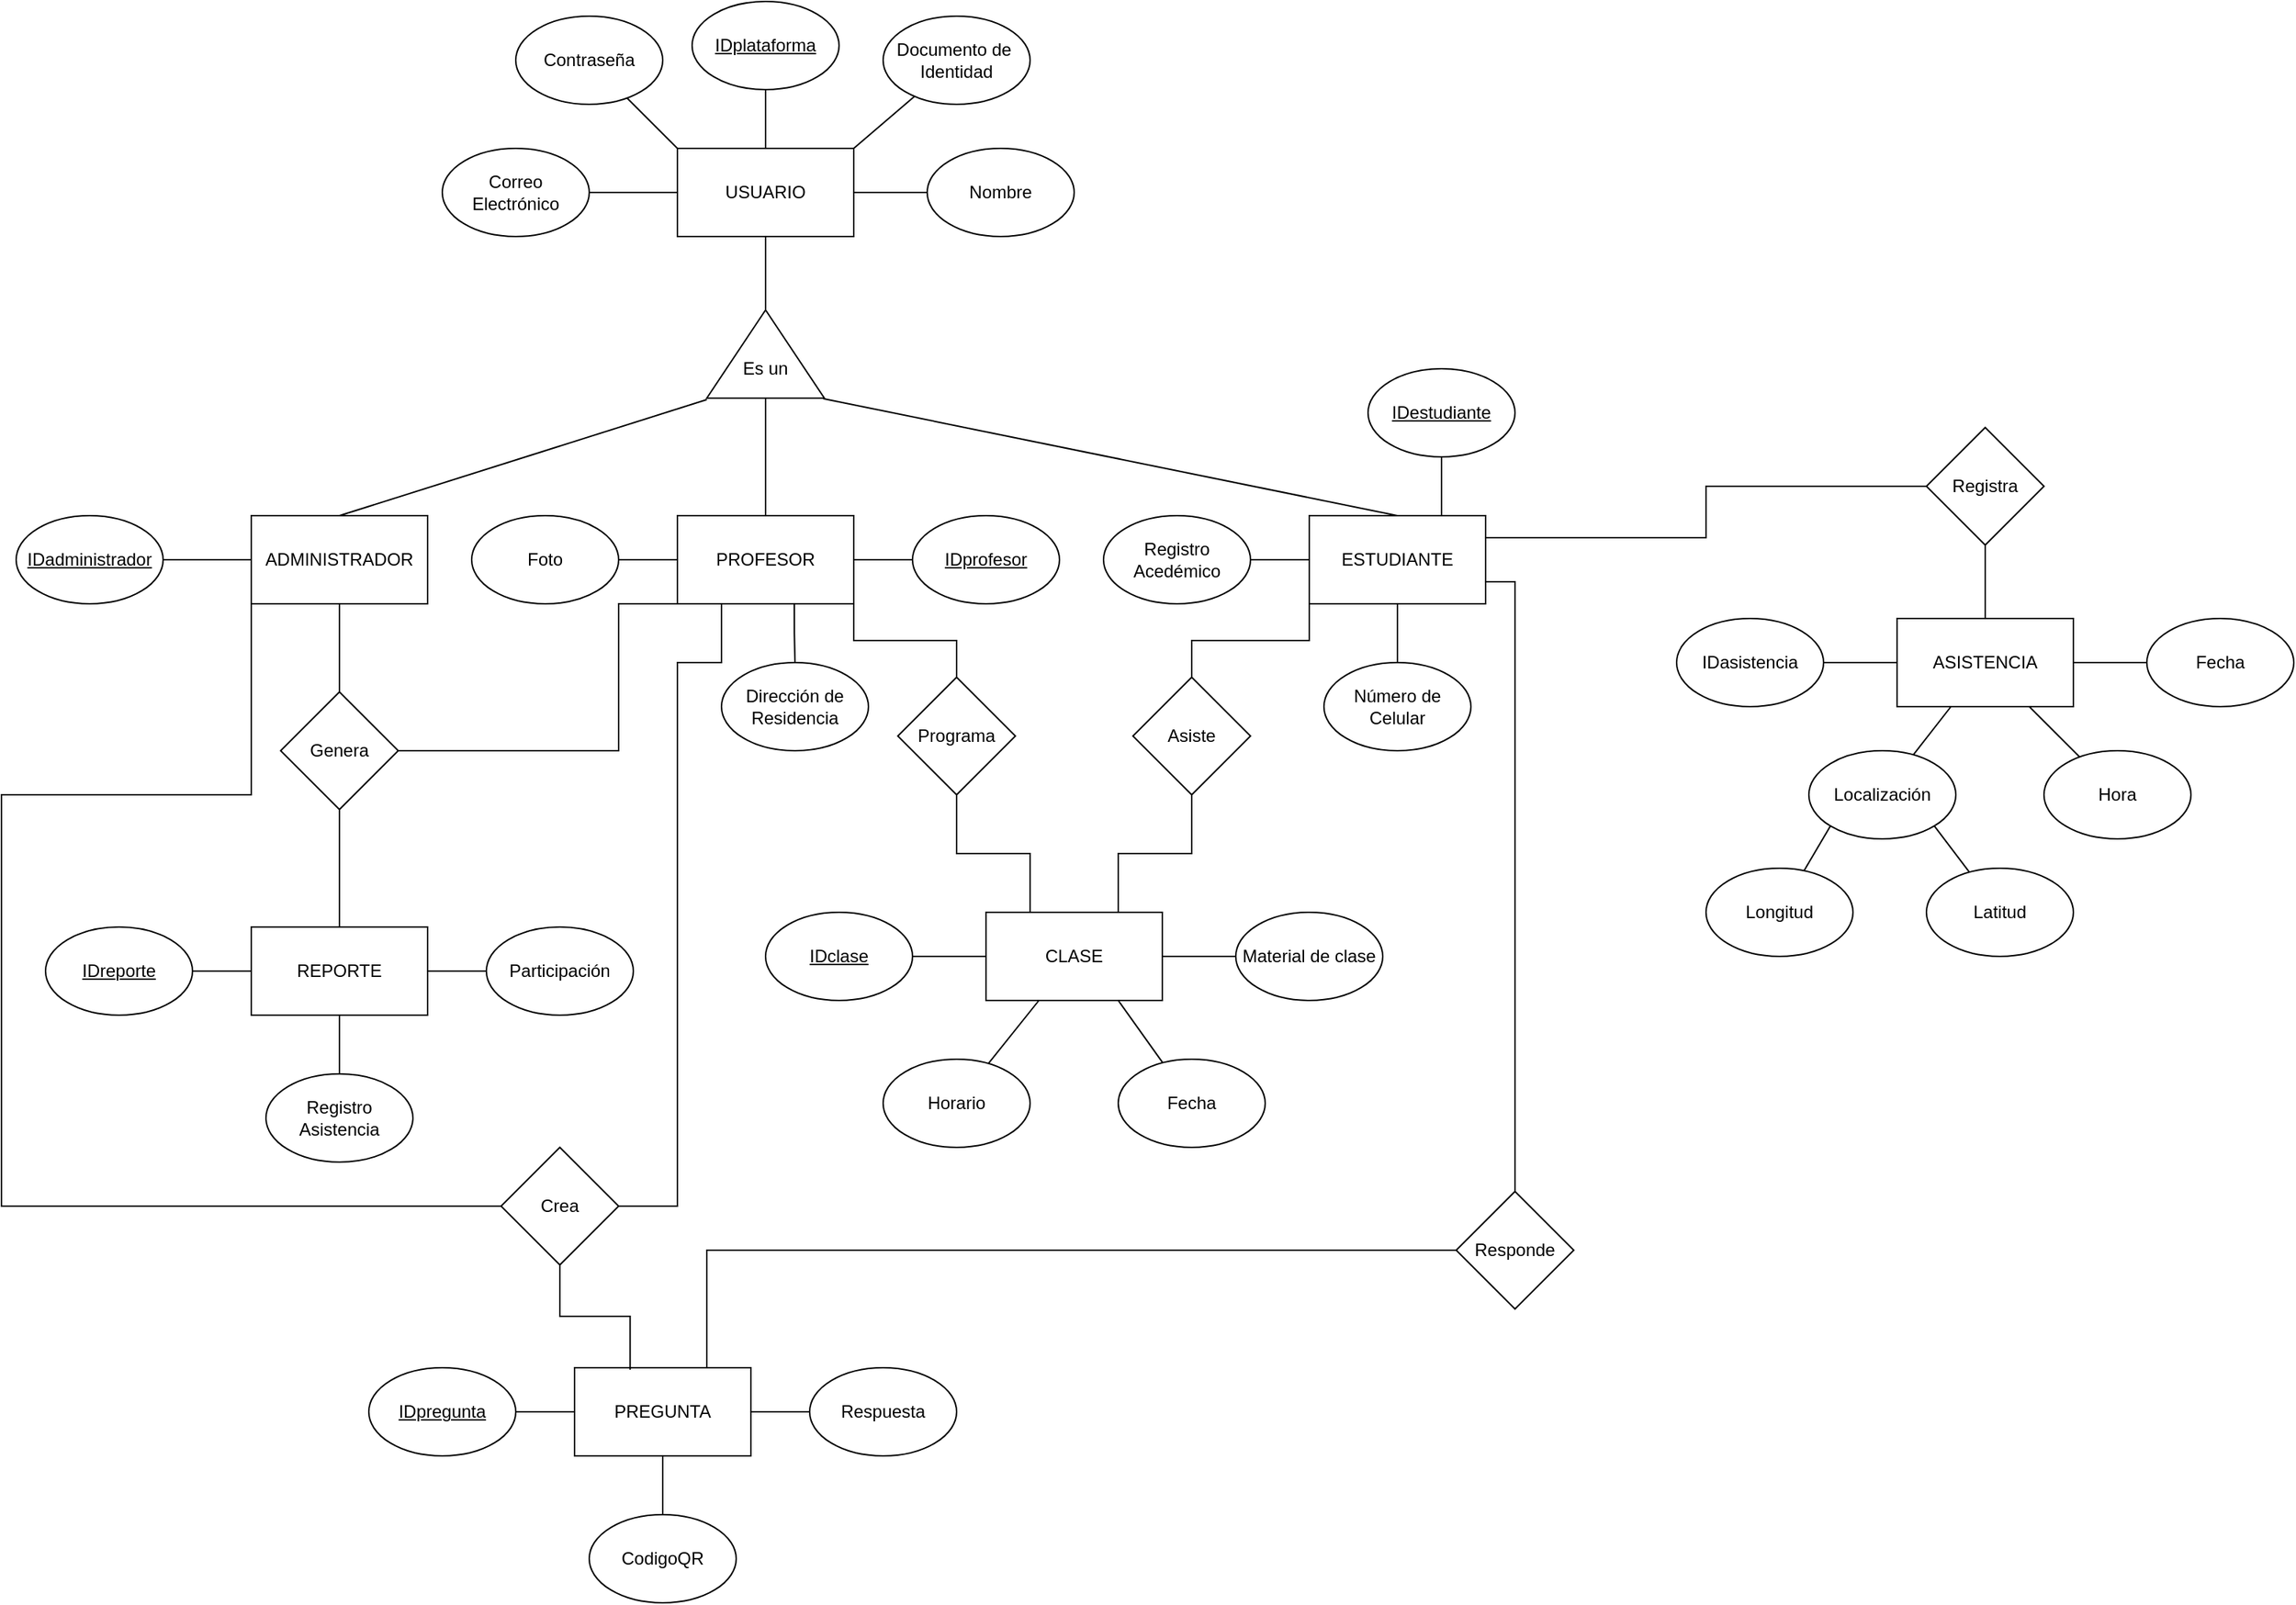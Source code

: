 <mxfile version="24.8.3">
  <diagram name="Página-1" id="SKr4JnAI6dUfP8ET-OXA">
    <mxGraphModel dx="1956" dy="931" grid="1" gridSize="10" guides="1" tooltips="1" connect="1" arrows="1" fold="1" page="1" pageScale="1" pageWidth="1920" pageHeight="1200" math="0" shadow="0">
      <root>
        <mxCell id="0" />
        <mxCell id="1" parent="0" />
        <mxCell id="InTDDSVPD--su6Mw10KX-32" value="" style="edgeStyle=orthogonalEdgeStyle;rounded=0;orthogonalLoop=1;jettySize=auto;html=1;endArrow=none;endFill=0;" edge="1" parent="1" source="InTDDSVPD--su6Mw10KX-1" target="InTDDSVPD--su6Mw10KX-16">
          <mxGeometry relative="1" as="geometry" />
        </mxCell>
        <mxCell id="InTDDSVPD--su6Mw10KX-33" value="" style="edgeStyle=orthogonalEdgeStyle;rounded=0;orthogonalLoop=1;jettySize=auto;html=1;endArrow=none;endFill=0;" edge="1" parent="1" source="InTDDSVPD--su6Mw10KX-1" target="InTDDSVPD--su6Mw10KX-14">
          <mxGeometry relative="1" as="geometry" />
        </mxCell>
        <mxCell id="InTDDSVPD--su6Mw10KX-86" value="" style="rounded=0;orthogonalLoop=1;jettySize=auto;html=1;endArrow=none;endFill=0;" edge="1" parent="1" source="InTDDSVPD--su6Mw10KX-1" target="InTDDSVPD--su6Mw10KX-77">
          <mxGeometry relative="1" as="geometry" />
        </mxCell>
        <mxCell id="InTDDSVPD--su6Mw10KX-1" value="USUARIO" style="rounded=0;whiteSpace=wrap;html=1;" vertex="1" parent="1">
          <mxGeometry x="770" y="120" width="120" height="60" as="geometry" />
        </mxCell>
        <mxCell id="InTDDSVPD--su6Mw10KX-38" value="" style="rounded=0;orthogonalLoop=1;jettySize=auto;html=1;endArrow=none;endFill=0;exitX=0.75;exitY=0;exitDx=0;exitDy=0;" edge="1" parent="1" source="InTDDSVPD--su6Mw10KX-2" target="InTDDSVPD--su6Mw10KX-17">
          <mxGeometry relative="1" as="geometry" />
        </mxCell>
        <mxCell id="InTDDSVPD--su6Mw10KX-40" value="" style="rounded=0;orthogonalLoop=1;jettySize=auto;html=1;endArrow=none;endFill=0;" edge="1" parent="1" source="InTDDSVPD--su6Mw10KX-2" target="InTDDSVPD--su6Mw10KX-22">
          <mxGeometry relative="1" as="geometry" />
        </mxCell>
        <mxCell id="InTDDSVPD--su6Mw10KX-2" value="ESTUDIANTE" style="rounded=0;whiteSpace=wrap;html=1;" vertex="1" parent="1">
          <mxGeometry x="1200" y="370" width="120" height="60" as="geometry" />
        </mxCell>
        <mxCell id="InTDDSVPD--su6Mw10KX-29" value="" style="edgeStyle=orthogonalEdgeStyle;rounded=0;orthogonalLoop=1;jettySize=auto;html=1;endArrow=none;endFill=0;" edge="1" parent="1" source="InTDDSVPD--su6Mw10KX-3" target="InTDDSVPD--su6Mw10KX-21">
          <mxGeometry relative="1" as="geometry" />
        </mxCell>
        <mxCell id="InTDDSVPD--su6Mw10KX-30" value="" style="edgeStyle=orthogonalEdgeStyle;rounded=0;orthogonalLoop=1;jettySize=auto;html=1;endArrow=none;endFill=0;" edge="1" parent="1" source="InTDDSVPD--su6Mw10KX-3" target="InTDDSVPD--su6Mw10KX-18">
          <mxGeometry relative="1" as="geometry" />
        </mxCell>
        <mxCell id="InTDDSVPD--su6Mw10KX-31" value="" style="edgeStyle=orthogonalEdgeStyle;rounded=0;orthogonalLoop=1;jettySize=auto;html=1;endArrow=none;endFill=0;exitX=0.663;exitY=0.964;exitDx=0;exitDy=0;exitPerimeter=0;" edge="1" parent="1" source="InTDDSVPD--su6Mw10KX-3" target="InTDDSVPD--su6Mw10KX-20">
          <mxGeometry relative="1" as="geometry" />
        </mxCell>
        <mxCell id="InTDDSVPD--su6Mw10KX-3" value="PROFESOR" style="rounded=0;whiteSpace=wrap;html=1;" vertex="1" parent="1">
          <mxGeometry x="770" y="370" width="120" height="60" as="geometry" />
        </mxCell>
        <mxCell id="InTDDSVPD--su6Mw10KX-28" style="edgeStyle=orthogonalEdgeStyle;rounded=0;orthogonalLoop=1;jettySize=auto;html=1;entryX=1;entryY=0.5;entryDx=0;entryDy=0;endArrow=none;endFill=0;" edge="1" parent="1" source="InTDDSVPD--su6Mw10KX-4" target="InTDDSVPD--su6Mw10KX-19">
          <mxGeometry relative="1" as="geometry" />
        </mxCell>
        <mxCell id="InTDDSVPD--su6Mw10KX-4" value="ADMINISTRADOR" style="rounded=0;whiteSpace=wrap;html=1;" vertex="1" parent="1">
          <mxGeometry x="480" y="370" width="120" height="60" as="geometry" />
        </mxCell>
        <mxCell id="InTDDSVPD--su6Mw10KX-46" value="" style="rounded=0;orthogonalLoop=1;jettySize=auto;html=1;endArrow=none;endFill=0;" edge="1" parent="1" source="InTDDSVPD--su6Mw10KX-5" target="InTDDSVPD--su6Mw10KX-41">
          <mxGeometry relative="1" as="geometry" />
        </mxCell>
        <mxCell id="InTDDSVPD--su6Mw10KX-5" value="CLASE" style="rounded=0;whiteSpace=wrap;html=1;" vertex="1" parent="1">
          <mxGeometry x="980" y="640" width="120" height="60" as="geometry" />
        </mxCell>
        <mxCell id="InTDDSVPD--su6Mw10KX-57" value="" style="rounded=0;orthogonalLoop=1;jettySize=auto;html=1;endArrow=none;endFill=0;" edge="1" parent="1" source="InTDDSVPD--su6Mw10KX-6" target="InTDDSVPD--su6Mw10KX-56">
          <mxGeometry relative="1" as="geometry" />
        </mxCell>
        <mxCell id="InTDDSVPD--su6Mw10KX-60" value="" style="rounded=0;orthogonalLoop=1;jettySize=auto;html=1;endArrow=none;endFill=0;" edge="1" parent="1" source="InTDDSVPD--su6Mw10KX-6" target="InTDDSVPD--su6Mw10KX-51">
          <mxGeometry relative="1" as="geometry" />
        </mxCell>
        <mxCell id="InTDDSVPD--su6Mw10KX-6" value="ASISTENCIA" style="rounded=0;whiteSpace=wrap;html=1;" vertex="1" parent="1">
          <mxGeometry x="1600" y="440" width="120" height="60" as="geometry" />
        </mxCell>
        <mxCell id="InTDDSVPD--su6Mw10KX-7" value="PREGUNTA" style="rounded=0;whiteSpace=wrap;html=1;" vertex="1" parent="1">
          <mxGeometry x="700" y="950" width="120" height="60" as="geometry" />
        </mxCell>
        <mxCell id="InTDDSVPD--su6Mw10KX-8" value="REPORTE" style="rounded=0;whiteSpace=wrap;html=1;" vertex="1" parent="1">
          <mxGeometry x="480" y="650" width="120" height="60" as="geometry" />
        </mxCell>
        <mxCell id="InTDDSVPD--su6Mw10KX-35" value="" style="rounded=0;orthogonalLoop=1;jettySize=auto;html=1;entryX=1;entryY=0;entryDx=0;entryDy=0;endArrow=none;endFill=0;" edge="1" parent="1" source="InTDDSVPD--su6Mw10KX-11" target="InTDDSVPD--su6Mw10KX-1">
          <mxGeometry relative="1" as="geometry" />
        </mxCell>
        <mxCell id="InTDDSVPD--su6Mw10KX-11" value="Documento de&amp;nbsp;&lt;div&gt;Identidad&lt;/div&gt;" style="ellipse;whiteSpace=wrap;html=1;" vertex="1" parent="1">
          <mxGeometry x="910" y="30" width="100" height="60" as="geometry" />
        </mxCell>
        <mxCell id="InTDDSVPD--su6Mw10KX-34" value="" style="rounded=0;orthogonalLoop=1;jettySize=auto;html=1;entryX=0;entryY=0;entryDx=0;entryDy=0;endArrow=none;endFill=0;" edge="1" parent="1" source="InTDDSVPD--su6Mw10KX-13" target="InTDDSVPD--su6Mw10KX-1">
          <mxGeometry relative="1" as="geometry" />
        </mxCell>
        <mxCell id="InTDDSVPD--su6Mw10KX-13" value="Contraseña" style="ellipse;whiteSpace=wrap;html=1;" vertex="1" parent="1">
          <mxGeometry x="660" y="30" width="100" height="60" as="geometry" />
        </mxCell>
        <mxCell id="InTDDSVPD--su6Mw10KX-14" value="Correo Electrónico" style="ellipse;whiteSpace=wrap;html=1;" vertex="1" parent="1">
          <mxGeometry x="610" y="120" width="100" height="60" as="geometry" />
        </mxCell>
        <mxCell id="InTDDSVPD--su6Mw10KX-36" value="" style="rounded=0;orthogonalLoop=1;jettySize=auto;html=1;endArrow=none;endFill=0;" edge="1" parent="1" source="InTDDSVPD--su6Mw10KX-15" target="InTDDSVPD--su6Mw10KX-1">
          <mxGeometry relative="1" as="geometry" />
        </mxCell>
        <mxCell id="InTDDSVPD--su6Mw10KX-15" value="Nombre" style="ellipse;whiteSpace=wrap;html=1;" vertex="1" parent="1">
          <mxGeometry x="940" y="120" width="100" height="60" as="geometry" />
        </mxCell>
        <mxCell id="InTDDSVPD--su6Mw10KX-16" value="&lt;u&gt;IDplataforma&lt;/u&gt;" style="ellipse;whiteSpace=wrap;html=1;" vertex="1" parent="1">
          <mxGeometry x="780" y="20" width="100" height="60" as="geometry" />
        </mxCell>
        <mxCell id="InTDDSVPD--su6Mw10KX-17" value="&lt;u&gt;IDestudiante&lt;/u&gt;" style="ellipse;whiteSpace=wrap;html=1;" vertex="1" parent="1">
          <mxGeometry x="1240" y="270" width="100" height="60" as="geometry" />
        </mxCell>
        <mxCell id="InTDDSVPD--su6Mw10KX-18" value="&lt;u&gt;IDprofesor&lt;/u&gt;" style="ellipse;whiteSpace=wrap;html=1;" vertex="1" parent="1">
          <mxGeometry x="930" y="370" width="100" height="60" as="geometry" />
        </mxCell>
        <mxCell id="InTDDSVPD--su6Mw10KX-19" value="&lt;u&gt;IDadministrador&lt;/u&gt;" style="ellipse;whiteSpace=wrap;html=1;" vertex="1" parent="1">
          <mxGeometry x="320" y="370" width="100" height="60" as="geometry" />
        </mxCell>
        <mxCell id="InTDDSVPD--su6Mw10KX-20" value="Dirección de Residencia" style="ellipse;whiteSpace=wrap;html=1;" vertex="1" parent="1">
          <mxGeometry x="800" y="470" width="100" height="60" as="geometry" />
        </mxCell>
        <mxCell id="InTDDSVPD--su6Mw10KX-21" value="Foto" style="ellipse;whiteSpace=wrap;html=1;" vertex="1" parent="1">
          <mxGeometry x="630" y="370" width="100" height="60" as="geometry" />
        </mxCell>
        <mxCell id="InTDDSVPD--su6Mw10KX-22" value="Número de Celular" style="ellipse;whiteSpace=wrap;html=1;" vertex="1" parent="1">
          <mxGeometry x="1210" y="470" width="100" height="60" as="geometry" />
        </mxCell>
        <mxCell id="InTDDSVPD--su6Mw10KX-37" value="" style="rounded=0;orthogonalLoop=1;jettySize=auto;html=1;endArrow=none;endFill=0;" edge="1" parent="1" source="InTDDSVPD--su6Mw10KX-23" target="InTDDSVPD--su6Mw10KX-2">
          <mxGeometry relative="1" as="geometry" />
        </mxCell>
        <mxCell id="InTDDSVPD--su6Mw10KX-23" value="Registro Acedémico" style="ellipse;whiteSpace=wrap;html=1;" vertex="1" parent="1">
          <mxGeometry x="1060" y="370" width="100" height="60" as="geometry" />
        </mxCell>
        <mxCell id="InTDDSVPD--su6Mw10KX-41" value="&lt;u&gt;IDclase&lt;/u&gt;" style="ellipse;whiteSpace=wrap;html=1;" vertex="1" parent="1">
          <mxGeometry x="830" y="640" width="100" height="60" as="geometry" />
        </mxCell>
        <mxCell id="InTDDSVPD--su6Mw10KX-50" value="" style="rounded=0;orthogonalLoop=1;jettySize=auto;html=1;entryX=0.75;entryY=1;entryDx=0;entryDy=0;endArrow=none;endFill=0;" edge="1" parent="1" source="InTDDSVPD--su6Mw10KX-42" target="InTDDSVPD--su6Mw10KX-5">
          <mxGeometry relative="1" as="geometry" />
        </mxCell>
        <mxCell id="InTDDSVPD--su6Mw10KX-42" value="Fecha" style="ellipse;whiteSpace=wrap;html=1;" vertex="1" parent="1">
          <mxGeometry x="1070" y="740" width="100" height="60" as="geometry" />
        </mxCell>
        <mxCell id="InTDDSVPD--su6Mw10KX-49" value="" style="rounded=0;orthogonalLoop=1;jettySize=auto;html=1;endArrow=none;endFill=0;" edge="1" parent="1" source="InTDDSVPD--su6Mw10KX-43" target="InTDDSVPD--su6Mw10KX-5">
          <mxGeometry relative="1" as="geometry" />
        </mxCell>
        <mxCell id="InTDDSVPD--su6Mw10KX-43" value="Horario" style="ellipse;whiteSpace=wrap;html=1;" vertex="1" parent="1">
          <mxGeometry x="910" y="740" width="100" height="60" as="geometry" />
        </mxCell>
        <mxCell id="InTDDSVPD--su6Mw10KX-48" value="" style="rounded=0;orthogonalLoop=1;jettySize=auto;html=1;endArrow=none;endFill=0;" edge="1" parent="1" source="InTDDSVPD--su6Mw10KX-45" target="InTDDSVPD--su6Mw10KX-5">
          <mxGeometry relative="1" as="geometry" />
        </mxCell>
        <mxCell id="InTDDSVPD--su6Mw10KX-45" value="Material de clase" style="ellipse;whiteSpace=wrap;html=1;" vertex="1" parent="1">
          <mxGeometry x="1150" y="640" width="100" height="60" as="geometry" />
        </mxCell>
        <mxCell id="InTDDSVPD--su6Mw10KX-51" value="Fecha" style="ellipse;whiteSpace=wrap;html=1;" vertex="1" parent="1">
          <mxGeometry x="1770" y="440" width="100" height="60" as="geometry" />
        </mxCell>
        <mxCell id="InTDDSVPD--su6Mw10KX-62" value="" style="rounded=0;orthogonalLoop=1;jettySize=auto;html=1;entryX=0.75;entryY=1;entryDx=0;entryDy=0;endArrow=none;endFill=0;" edge="1" parent="1" source="InTDDSVPD--su6Mw10KX-52" target="InTDDSVPD--su6Mw10KX-6">
          <mxGeometry relative="1" as="geometry" />
        </mxCell>
        <mxCell id="InTDDSVPD--su6Mw10KX-52" value="Hora" style="ellipse;whiteSpace=wrap;html=1;" vertex="1" parent="1">
          <mxGeometry x="1700" y="530" width="100" height="60" as="geometry" />
        </mxCell>
        <mxCell id="InTDDSVPD--su6Mw10KX-61" value="" style="rounded=0;orthogonalLoop=1;jettySize=auto;html=1;endArrow=none;endFill=0;" edge="1" parent="1" source="InTDDSVPD--su6Mw10KX-53" target="InTDDSVPD--su6Mw10KX-6">
          <mxGeometry relative="1" as="geometry" />
        </mxCell>
        <mxCell id="InTDDSVPD--su6Mw10KX-53" value="Localización" style="ellipse;whiteSpace=wrap;html=1;" vertex="1" parent="1">
          <mxGeometry x="1540" y="530" width="100" height="60" as="geometry" />
        </mxCell>
        <mxCell id="InTDDSVPD--su6Mw10KX-64" value="" style="rounded=0;orthogonalLoop=1;jettySize=auto;html=1;entryX=0;entryY=1;entryDx=0;entryDy=0;endArrow=none;endFill=0;" edge="1" parent="1" source="InTDDSVPD--su6Mw10KX-54" target="InTDDSVPD--su6Mw10KX-53">
          <mxGeometry relative="1" as="geometry" />
        </mxCell>
        <mxCell id="InTDDSVPD--su6Mw10KX-54" value="Longitud" style="ellipse;whiteSpace=wrap;html=1;" vertex="1" parent="1">
          <mxGeometry x="1470" y="610" width="100" height="60" as="geometry" />
        </mxCell>
        <mxCell id="InTDDSVPD--su6Mw10KX-63" value="" style="rounded=0;orthogonalLoop=1;jettySize=auto;html=1;endArrow=none;endFill=0;entryX=1;entryY=1;entryDx=0;entryDy=0;" edge="1" parent="1" source="InTDDSVPD--su6Mw10KX-55" target="InTDDSVPD--su6Mw10KX-53">
          <mxGeometry relative="1" as="geometry" />
        </mxCell>
        <mxCell id="InTDDSVPD--su6Mw10KX-55" value="Latitud" style="ellipse;whiteSpace=wrap;html=1;" vertex="1" parent="1">
          <mxGeometry x="1620" y="610" width="100" height="60" as="geometry" />
        </mxCell>
        <mxCell id="InTDDSVPD--su6Mw10KX-56" value="IDasistencia" style="ellipse;whiteSpace=wrap;html=1;" vertex="1" parent="1">
          <mxGeometry x="1450" y="440" width="100" height="60" as="geometry" />
        </mxCell>
        <mxCell id="InTDDSVPD--su6Mw10KX-72" value="" style="rounded=0;orthogonalLoop=1;jettySize=auto;html=1;endArrow=none;endFill=0;" edge="1" parent="1" source="InTDDSVPD--su6Mw10KX-65" target="InTDDSVPD--su6Mw10KX-7">
          <mxGeometry relative="1" as="geometry" />
        </mxCell>
        <mxCell id="InTDDSVPD--su6Mw10KX-65" value="Respuesta" style="ellipse;whiteSpace=wrap;html=1;" vertex="1" parent="1">
          <mxGeometry x="860" y="950" width="100" height="60" as="geometry" />
        </mxCell>
        <mxCell id="InTDDSVPD--su6Mw10KX-73" value="" style="rounded=0;orthogonalLoop=1;jettySize=auto;html=1;endArrow=none;endFill=0;" edge="1" parent="1" source="InTDDSVPD--su6Mw10KX-66" target="InTDDSVPD--su6Mw10KX-7">
          <mxGeometry relative="1" as="geometry" />
        </mxCell>
        <mxCell id="InTDDSVPD--su6Mw10KX-66" value="CodigoQR" style="ellipse;whiteSpace=wrap;html=1;" vertex="1" parent="1">
          <mxGeometry x="710" y="1050" width="100" height="60" as="geometry" />
        </mxCell>
        <mxCell id="InTDDSVPD--su6Mw10KX-71" value="" style="rounded=0;orthogonalLoop=1;jettySize=auto;html=1;endArrow=none;endFill=0;" edge="1" parent="1" source="InTDDSVPD--su6Mw10KX-67" target="InTDDSVPD--su6Mw10KX-7">
          <mxGeometry relative="1" as="geometry" />
        </mxCell>
        <mxCell id="InTDDSVPD--su6Mw10KX-67" value="&lt;u&gt;IDpregunta&lt;/u&gt;" style="ellipse;whiteSpace=wrap;html=1;" vertex="1" parent="1">
          <mxGeometry x="560" y="950" width="100" height="60" as="geometry" />
        </mxCell>
        <mxCell id="InTDDSVPD--su6Mw10KX-75" value="" style="edgeStyle=orthogonalEdgeStyle;rounded=0;orthogonalLoop=1;jettySize=auto;html=1;endArrow=none;endFill=0;" edge="1" parent="1" source="InTDDSVPD--su6Mw10KX-68" target="InTDDSVPD--su6Mw10KX-8">
          <mxGeometry relative="1" as="geometry" />
        </mxCell>
        <mxCell id="InTDDSVPD--su6Mw10KX-68" value="Participación" style="ellipse;whiteSpace=wrap;html=1;" vertex="1" parent="1">
          <mxGeometry x="640" y="650" width="100" height="60" as="geometry" />
        </mxCell>
        <mxCell id="InTDDSVPD--su6Mw10KX-76" value="" style="rounded=0;orthogonalLoop=1;jettySize=auto;html=1;endArrow=none;endFill=0;" edge="1" parent="1" source="InTDDSVPD--su6Mw10KX-69" target="InTDDSVPD--su6Mw10KX-8">
          <mxGeometry relative="1" as="geometry" />
        </mxCell>
        <mxCell id="InTDDSVPD--su6Mw10KX-69" value="Registro&lt;div&gt;Asistencia&lt;/div&gt;" style="ellipse;whiteSpace=wrap;html=1;" vertex="1" parent="1">
          <mxGeometry x="490" y="750" width="100" height="60" as="geometry" />
        </mxCell>
        <mxCell id="InTDDSVPD--su6Mw10KX-74" value="" style="rounded=0;orthogonalLoop=1;jettySize=auto;html=1;endArrow=none;endFill=0;" edge="1" parent="1" source="InTDDSVPD--su6Mw10KX-70" target="InTDDSVPD--su6Mw10KX-8">
          <mxGeometry relative="1" as="geometry" />
        </mxCell>
        <mxCell id="InTDDSVPD--su6Mw10KX-70" value="&lt;u&gt;IDreporte&lt;/u&gt;" style="ellipse;whiteSpace=wrap;html=1;" vertex="1" parent="1">
          <mxGeometry x="340" y="650" width="100" height="60" as="geometry" />
        </mxCell>
        <mxCell id="InTDDSVPD--su6Mw10KX-77" value="" style="triangle;whiteSpace=wrap;html=1;rotation=-90;" vertex="1" parent="1">
          <mxGeometry x="800" y="220" width="60" height="80" as="geometry" />
        </mxCell>
        <mxCell id="InTDDSVPD--su6Mw10KX-78" value="Es un" style="text;html=1;align=center;verticalAlign=middle;whiteSpace=wrap;rounded=0;" vertex="1" parent="1">
          <mxGeometry x="810" y="260" width="40" height="20" as="geometry" />
        </mxCell>
        <mxCell id="InTDDSVPD--su6Mw10KX-79" value="" style="endArrow=none;html=1;rounded=0;entryX=0.5;entryY=0;entryDx=0;entryDy=0;exitX=-0.006;exitY=0.991;exitDx=0;exitDy=0;exitPerimeter=0;" edge="1" parent="1" source="InTDDSVPD--su6Mw10KX-77" target="InTDDSVPD--su6Mw10KX-2">
          <mxGeometry width="50" height="50" relative="1" as="geometry">
            <mxPoint x="970" y="400" as="sourcePoint" />
            <mxPoint x="1020" y="350" as="targetPoint" />
          </mxGeometry>
        </mxCell>
        <mxCell id="InTDDSVPD--su6Mw10KX-81" value="" style="endArrow=none;html=1;rounded=0;exitX=0;exitY=0.5;exitDx=0;exitDy=0;entryX=0.5;entryY=0;entryDx=0;entryDy=0;" edge="1" parent="1" source="InTDDSVPD--su6Mw10KX-77" target="InTDDSVPD--su6Mw10KX-3">
          <mxGeometry width="50" height="50" relative="1" as="geometry">
            <mxPoint x="820" y="320" as="sourcePoint" />
            <mxPoint x="870" y="270" as="targetPoint" />
          </mxGeometry>
        </mxCell>
        <mxCell id="InTDDSVPD--su6Mw10KX-82" value="" style="endArrow=none;html=1;rounded=0;exitX=0.5;exitY=0;exitDx=0;exitDy=0;entryX=-0.017;entryY=0;entryDx=0;entryDy=0;entryPerimeter=0;" edge="1" parent="1" source="InTDDSVPD--su6Mw10KX-4" target="InTDDSVPD--su6Mw10KX-77">
          <mxGeometry width="50" height="50" relative="1" as="geometry">
            <mxPoint x="820" y="230" as="sourcePoint" />
            <mxPoint x="870" y="180" as="targetPoint" />
          </mxGeometry>
        </mxCell>
        <mxCell id="InTDDSVPD--su6Mw10KX-90" value="" style="rounded=0;orthogonalLoop=1;jettySize=auto;html=1;endArrow=none;endFill=0;edgeStyle=orthogonalEdgeStyle;entryX=1;entryY=0.25;entryDx=0;entryDy=0;" edge="1" parent="1" source="InTDDSVPD--su6Mw10KX-89" target="InTDDSVPD--su6Mw10KX-2">
          <mxGeometry relative="1" as="geometry" />
        </mxCell>
        <mxCell id="InTDDSVPD--su6Mw10KX-91" value="" style="rounded=0;orthogonalLoop=1;jettySize=auto;html=1;endArrow=none;endFill=0;edgeStyle=orthogonalEdgeStyle;" edge="1" parent="1" source="InTDDSVPD--su6Mw10KX-89" target="InTDDSVPD--su6Mw10KX-6">
          <mxGeometry relative="1" as="geometry" />
        </mxCell>
        <mxCell id="InTDDSVPD--su6Mw10KX-89" value="Registra" style="rhombus;whiteSpace=wrap;html=1;" vertex="1" parent="1">
          <mxGeometry x="1620" y="310" width="80" height="80" as="geometry" />
        </mxCell>
        <mxCell id="InTDDSVPD--su6Mw10KX-93" value="" style="rounded=0;orthogonalLoop=1;jettySize=auto;html=1;endArrow=none;endFill=0;exitX=0.5;exitY=0;exitDx=0;exitDy=0;edgeStyle=orthogonalEdgeStyle;entryX=0;entryY=1;entryDx=0;entryDy=0;" edge="1" parent="1" source="InTDDSVPD--su6Mw10KX-92" target="InTDDSVPD--su6Mw10KX-2">
          <mxGeometry relative="1" as="geometry" />
        </mxCell>
        <mxCell id="InTDDSVPD--su6Mw10KX-94" value="" style="edgeStyle=orthogonalEdgeStyle;rounded=0;orthogonalLoop=1;jettySize=auto;html=1;endArrow=none;endFill=0;entryX=0.75;entryY=0;entryDx=0;entryDy=0;" edge="1" parent="1" source="InTDDSVPD--su6Mw10KX-92" target="InTDDSVPD--su6Mw10KX-5">
          <mxGeometry relative="1" as="geometry" />
        </mxCell>
        <mxCell id="InTDDSVPD--su6Mw10KX-92" value="Asiste" style="rhombus;whiteSpace=wrap;html=1;" vertex="1" parent="1">
          <mxGeometry x="1080" y="480" width="80" height="80" as="geometry" />
        </mxCell>
        <mxCell id="InTDDSVPD--su6Mw10KX-96" value="" style="edgeStyle=orthogonalEdgeStyle;rounded=0;orthogonalLoop=1;jettySize=auto;html=1;endArrow=none;endFill=0;entryX=1;entryY=1;entryDx=0;entryDy=0;exitX=0.5;exitY=0;exitDx=0;exitDy=0;" edge="1" parent="1" source="InTDDSVPD--su6Mw10KX-95" target="InTDDSVPD--su6Mw10KX-3">
          <mxGeometry relative="1" as="geometry" />
        </mxCell>
        <mxCell id="InTDDSVPD--su6Mw10KX-97" value="" style="edgeStyle=orthogonalEdgeStyle;rounded=0;orthogonalLoop=1;jettySize=auto;html=1;endArrow=none;endFill=0;entryX=0.25;entryY=0;entryDx=0;entryDy=0;" edge="1" parent="1" source="InTDDSVPD--su6Mw10KX-95" target="InTDDSVPD--su6Mw10KX-5">
          <mxGeometry relative="1" as="geometry" />
        </mxCell>
        <mxCell id="InTDDSVPD--su6Mw10KX-95" value="Programa" style="rhombus;whiteSpace=wrap;html=1;" vertex="1" parent="1">
          <mxGeometry x="920" y="480" width="80" height="80" as="geometry" />
        </mxCell>
        <mxCell id="InTDDSVPD--su6Mw10KX-99" value="" style="edgeStyle=orthogonalEdgeStyle;rounded=0;orthogonalLoop=1;jettySize=auto;html=1;endArrow=none;endFill=0;entryX=0.75;entryY=0;entryDx=0;entryDy=0;" edge="1" parent="1" source="InTDDSVPD--su6Mw10KX-98" target="InTDDSVPD--su6Mw10KX-7">
          <mxGeometry relative="1" as="geometry" />
        </mxCell>
        <mxCell id="InTDDSVPD--su6Mw10KX-100" value="" style="edgeStyle=orthogonalEdgeStyle;rounded=0;orthogonalLoop=1;jettySize=auto;html=1;endArrow=none;endFill=0;entryX=1;entryY=0.75;entryDx=0;entryDy=0;" edge="1" parent="1" source="InTDDSVPD--su6Mw10KX-98" target="InTDDSVPD--su6Mw10KX-2">
          <mxGeometry relative="1" as="geometry" />
        </mxCell>
        <mxCell id="InTDDSVPD--su6Mw10KX-98" value="Responde" style="rhombus;whiteSpace=wrap;html=1;" vertex="1" parent="1">
          <mxGeometry x="1300" y="830" width="80" height="80" as="geometry" />
        </mxCell>
        <mxCell id="InTDDSVPD--su6Mw10KX-102" value="" style="edgeStyle=orthogonalEdgeStyle;rounded=0;orthogonalLoop=1;jettySize=auto;html=1;endArrow=none;endFill=0;" edge="1" parent="1" source="InTDDSVPD--su6Mw10KX-101" target="InTDDSVPD--su6Mw10KX-4">
          <mxGeometry relative="1" as="geometry" />
        </mxCell>
        <mxCell id="InTDDSVPD--su6Mw10KX-103" value="" style="edgeStyle=orthogonalEdgeStyle;rounded=0;orthogonalLoop=1;jettySize=auto;html=1;endArrow=none;endFill=0;" edge="1" parent="1" source="InTDDSVPD--su6Mw10KX-101" target="InTDDSVPD--su6Mw10KX-8">
          <mxGeometry relative="1" as="geometry" />
        </mxCell>
        <mxCell id="InTDDSVPD--su6Mw10KX-101" value="Genera" style="rhombus;whiteSpace=wrap;html=1;" vertex="1" parent="1">
          <mxGeometry x="500" y="490" width="80" height="80" as="geometry" />
        </mxCell>
        <mxCell id="InTDDSVPD--su6Mw10KX-104" value="" style="endArrow=none;html=1;rounded=0;entryX=0;entryY=1;entryDx=0;entryDy=0;exitX=1;exitY=0.5;exitDx=0;exitDy=0;edgeStyle=orthogonalEdgeStyle;" edge="1" parent="1" source="InTDDSVPD--su6Mw10KX-101" target="InTDDSVPD--su6Mw10KX-3">
          <mxGeometry width="50" height="50" relative="1" as="geometry">
            <mxPoint x="470" y="540" as="sourcePoint" />
            <mxPoint x="520" y="490" as="targetPoint" />
            <Array as="points">
              <mxPoint x="730" y="530" />
              <mxPoint x="730" y="430" />
            </Array>
          </mxGeometry>
        </mxCell>
        <mxCell id="InTDDSVPD--su6Mw10KX-106" value="" style="edgeStyle=orthogonalEdgeStyle;rounded=0;orthogonalLoop=1;jettySize=auto;html=1;endArrow=none;endFill=0;entryX=0.315;entryY=0.023;entryDx=0;entryDy=0;entryPerimeter=0;" edge="1" parent="1" source="InTDDSVPD--su6Mw10KX-105" target="InTDDSVPD--su6Mw10KX-7">
          <mxGeometry relative="1" as="geometry" />
        </mxCell>
        <mxCell id="InTDDSVPD--su6Mw10KX-105" value="Crea" style="rhombus;whiteSpace=wrap;html=1;" vertex="1" parent="1">
          <mxGeometry x="650" y="800" width="80" height="80" as="geometry" />
        </mxCell>
        <mxCell id="InTDDSVPD--su6Mw10KX-107" value="" style="endArrow=none;html=1;rounded=0;exitX=0;exitY=0.5;exitDx=0;exitDy=0;entryX=0;entryY=1;entryDx=0;entryDy=0;edgeStyle=orthogonalEdgeStyle;" edge="1" parent="1" source="InTDDSVPD--su6Mw10KX-105" target="InTDDSVPD--su6Mw10KX-4">
          <mxGeometry width="50" height="50" relative="1" as="geometry">
            <mxPoint x="910" y="660" as="sourcePoint" />
            <mxPoint x="960" y="610" as="targetPoint" />
            <Array as="points">
              <mxPoint x="310" y="840" />
              <mxPoint x="310" y="560" />
              <mxPoint x="480" y="560" />
            </Array>
          </mxGeometry>
        </mxCell>
        <mxCell id="InTDDSVPD--su6Mw10KX-108" value="" style="endArrow=none;html=1;rounded=0;exitX=1;exitY=0.5;exitDx=0;exitDy=0;edgeStyle=orthogonalEdgeStyle;" edge="1" parent="1" source="InTDDSVPD--su6Mw10KX-105">
          <mxGeometry width="50" height="50" relative="1" as="geometry">
            <mxPoint x="910" y="660" as="sourcePoint" />
            <mxPoint x="800" y="430" as="targetPoint" />
            <Array as="points">
              <mxPoint x="770" y="840" />
              <mxPoint x="770" y="470" />
              <mxPoint x="800" y="470" />
            </Array>
          </mxGeometry>
        </mxCell>
      </root>
    </mxGraphModel>
  </diagram>
</mxfile>

